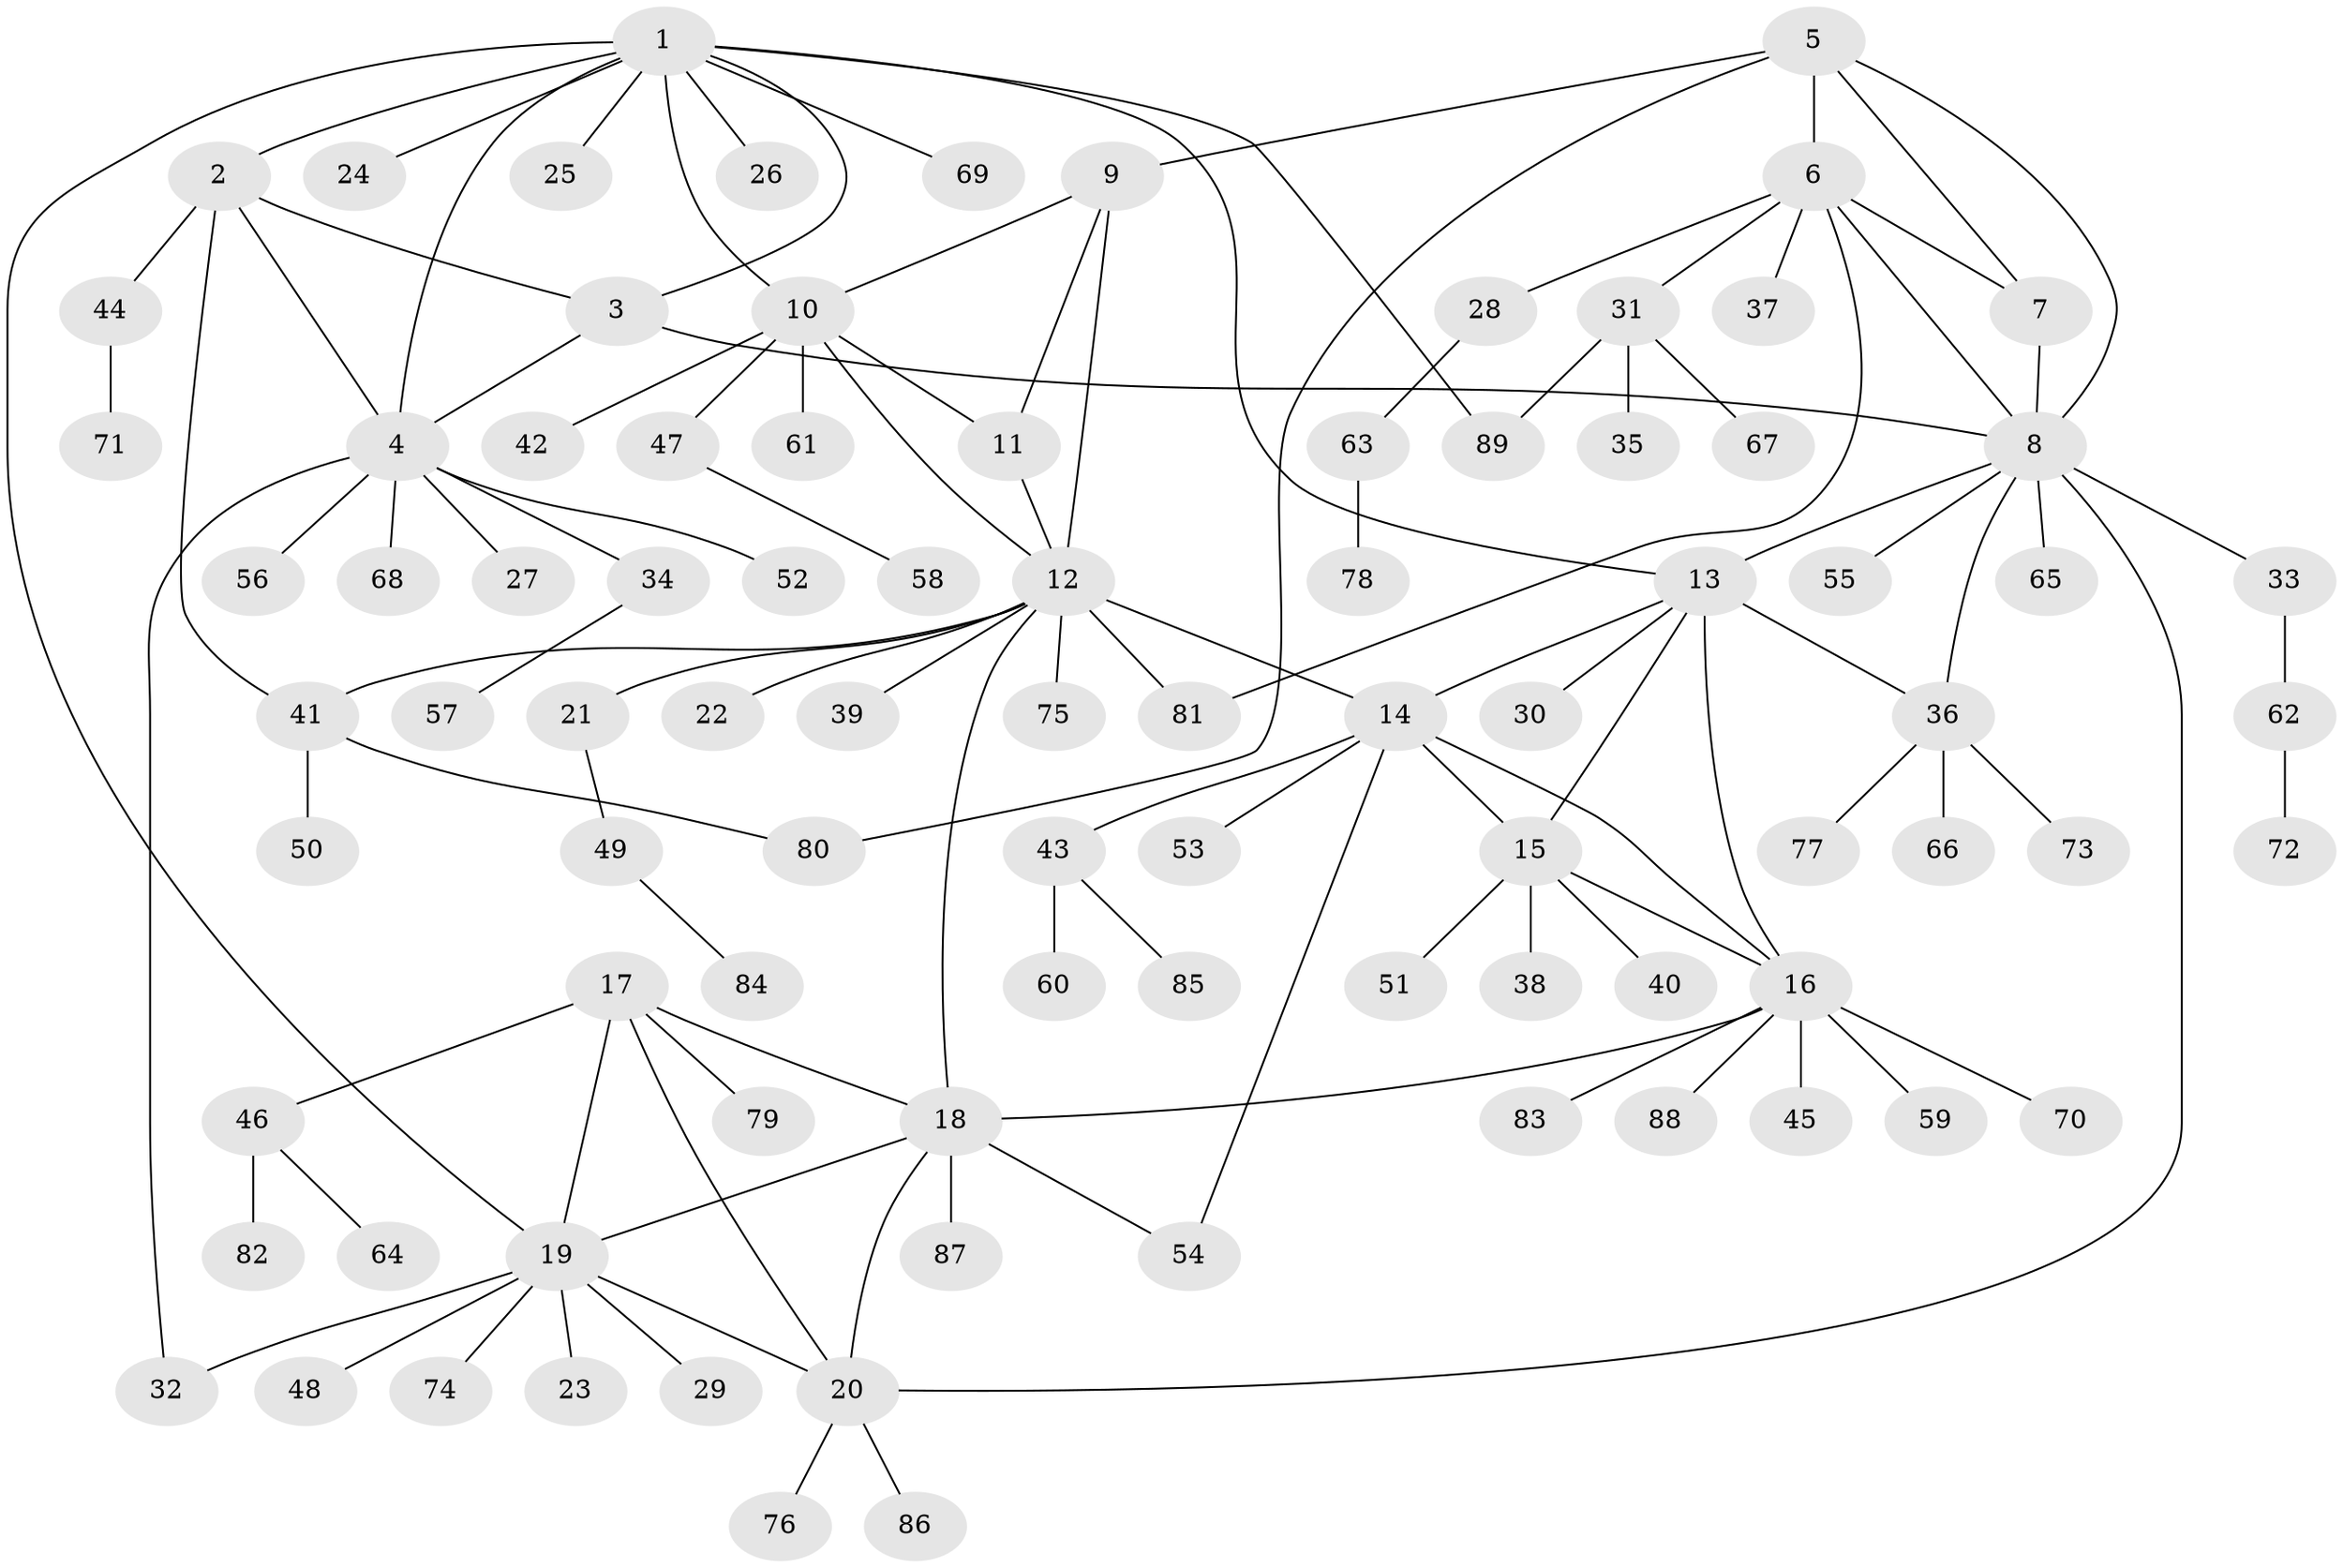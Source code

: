 // coarse degree distribution, {11: 0.04411764705882353, 7: 0.029411764705882353, 4: 0.04411764705882353, 8: 0.029411764705882353, 2: 0.14705882352941177, 13: 0.014705882352941176, 5: 0.029411764705882353, 10: 0.014705882352941176, 1: 0.6470588235294118}
// Generated by graph-tools (version 1.1) at 2025/24/03/03/25 07:24:15]
// undirected, 89 vertices, 116 edges
graph export_dot {
graph [start="1"]
  node [color=gray90,style=filled];
  1;
  2;
  3;
  4;
  5;
  6;
  7;
  8;
  9;
  10;
  11;
  12;
  13;
  14;
  15;
  16;
  17;
  18;
  19;
  20;
  21;
  22;
  23;
  24;
  25;
  26;
  27;
  28;
  29;
  30;
  31;
  32;
  33;
  34;
  35;
  36;
  37;
  38;
  39;
  40;
  41;
  42;
  43;
  44;
  45;
  46;
  47;
  48;
  49;
  50;
  51;
  52;
  53;
  54;
  55;
  56;
  57;
  58;
  59;
  60;
  61;
  62;
  63;
  64;
  65;
  66;
  67;
  68;
  69;
  70;
  71;
  72;
  73;
  74;
  75;
  76;
  77;
  78;
  79;
  80;
  81;
  82;
  83;
  84;
  85;
  86;
  87;
  88;
  89;
  1 -- 2;
  1 -- 3;
  1 -- 4;
  1 -- 10;
  1 -- 13;
  1 -- 19;
  1 -- 24;
  1 -- 25;
  1 -- 26;
  1 -- 69;
  1 -- 89;
  2 -- 3;
  2 -- 4;
  2 -- 41;
  2 -- 44;
  3 -- 4;
  3 -- 8;
  4 -- 27;
  4 -- 32;
  4 -- 34;
  4 -- 52;
  4 -- 56;
  4 -- 68;
  5 -- 6;
  5 -- 7;
  5 -- 8;
  5 -- 9;
  5 -- 80;
  6 -- 7;
  6 -- 8;
  6 -- 28;
  6 -- 31;
  6 -- 37;
  6 -- 81;
  7 -- 8;
  8 -- 13;
  8 -- 20;
  8 -- 33;
  8 -- 36;
  8 -- 55;
  8 -- 65;
  9 -- 10;
  9 -- 11;
  9 -- 12;
  10 -- 11;
  10 -- 12;
  10 -- 42;
  10 -- 47;
  10 -- 61;
  11 -- 12;
  12 -- 14;
  12 -- 18;
  12 -- 21;
  12 -- 22;
  12 -- 39;
  12 -- 41;
  12 -- 75;
  12 -- 81;
  13 -- 14;
  13 -- 15;
  13 -- 16;
  13 -- 30;
  13 -- 36;
  14 -- 15;
  14 -- 16;
  14 -- 43;
  14 -- 53;
  14 -- 54;
  15 -- 16;
  15 -- 38;
  15 -- 40;
  15 -- 51;
  16 -- 18;
  16 -- 45;
  16 -- 59;
  16 -- 70;
  16 -- 83;
  16 -- 88;
  17 -- 18;
  17 -- 19;
  17 -- 20;
  17 -- 46;
  17 -- 79;
  18 -- 19;
  18 -- 20;
  18 -- 54;
  18 -- 87;
  19 -- 20;
  19 -- 23;
  19 -- 29;
  19 -- 32;
  19 -- 48;
  19 -- 74;
  20 -- 76;
  20 -- 86;
  21 -- 49;
  28 -- 63;
  31 -- 35;
  31 -- 67;
  31 -- 89;
  33 -- 62;
  34 -- 57;
  36 -- 66;
  36 -- 73;
  36 -- 77;
  41 -- 50;
  41 -- 80;
  43 -- 60;
  43 -- 85;
  44 -- 71;
  46 -- 64;
  46 -- 82;
  47 -- 58;
  49 -- 84;
  62 -- 72;
  63 -- 78;
}
